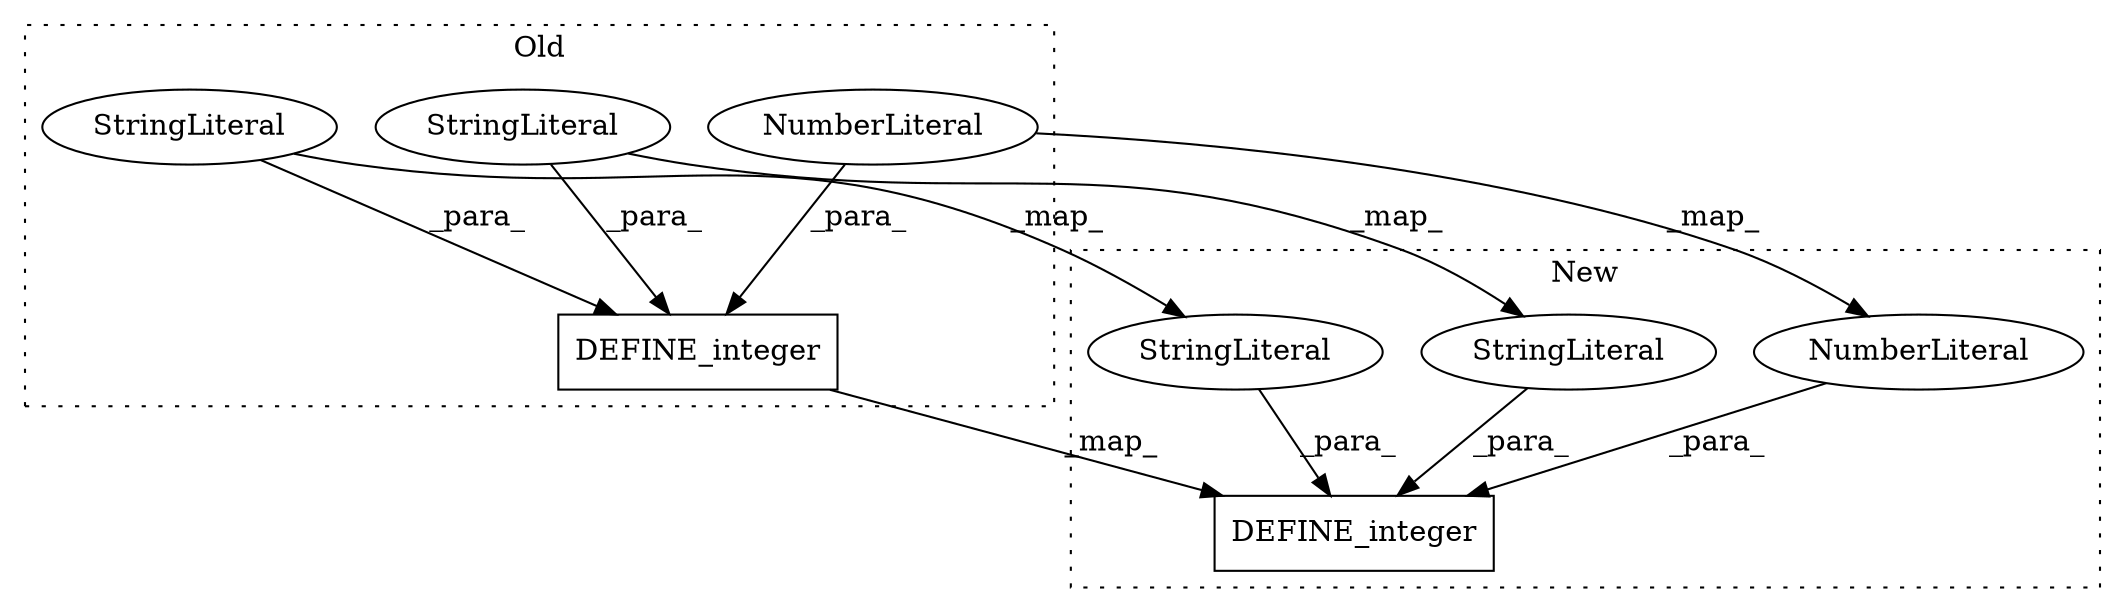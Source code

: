 digraph G {
subgraph cluster0 {
1 [label="DEFINE_integer" a="32" s="1363,1435" l="15,1" shape="box"];
4 [label="StringLiteral" a="45" s="1394" l="41" shape="ellipse"];
6 [label="StringLiteral" a="45" s="1378" l="13" shape="ellipse"];
7 [label="NumberLiteral" a="34" s="1392" l="1" shape="ellipse"];
label = "Old";
style="dotted";
}
subgraph cluster1 {
2 [label="DEFINE_integer" a="32" s="591,671" l="15,1" shape="box"];
3 [label="StringLiteral" a="45" s="624" l="47" shape="ellipse"];
5 [label="StringLiteral" a="45" s="606" l="11" shape="ellipse"];
8 [label="NumberLiteral" a="34" s="618" l="5" shape="ellipse"];
label = "New";
style="dotted";
}
1 -> 2 [label="_map_"];
3 -> 2 [label="_para_"];
4 -> 1 [label="_para_"];
4 -> 3 [label="_map_"];
5 -> 2 [label="_para_"];
6 -> 1 [label="_para_"];
6 -> 5 [label="_map_"];
7 -> 1 [label="_para_"];
7 -> 8 [label="_map_"];
8 -> 2 [label="_para_"];
}